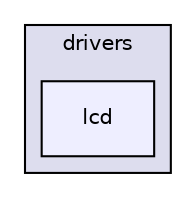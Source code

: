 digraph "lcd" {
  compound=true
  node [ fontsize="10", fontname="Helvetica"];
  edge [ labelfontsize="10", labelfontname="Helvetica"];
  subgraph clusterdir_91d6028ef0aa1035242bfefa07cd806e {
    graph [ bgcolor="#ddddee", pencolor="black", label="drivers" fontname="Helvetica", fontsize="10", URL="dir_91d6028ef0aa1035242bfefa07cd806e.html"]
  dir_33166de4d01126f67f0d3f22ed870d72 [shape=box, label="lcd", style="filled", fillcolor="#eeeeff", pencolor="black", URL="dir_33166de4d01126f67f0d3f22ed870d72.html"];
  }
}
